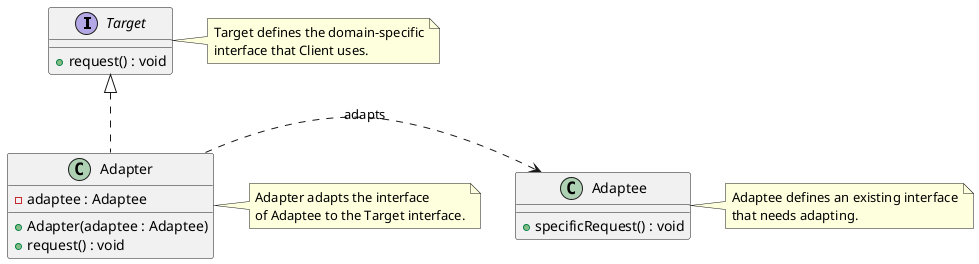 @startuml AdapterPatternClassDiagram

' Target Interface
interface Target {
  +request() : void
}

' Adaptee Class
class Adaptee {
  +specificRequest() : void
}

' Adapter Class
class Adapter implements Target {
  -adaptee : Adaptee
  +Adapter(adaptee : Adaptee)
  +request() : void
}

' Relationships
Adapter .right.> Adaptee : adapts

note right of Target
  Target defines the domain-specific
  interface that Client uses.
end note

note right of Adaptee
  Adaptee defines an existing interface
  that needs adapting.
end note

note right of Adapter
  Adapter adapts the interface
  of Adaptee to the Target interface.
end note

@enduml
